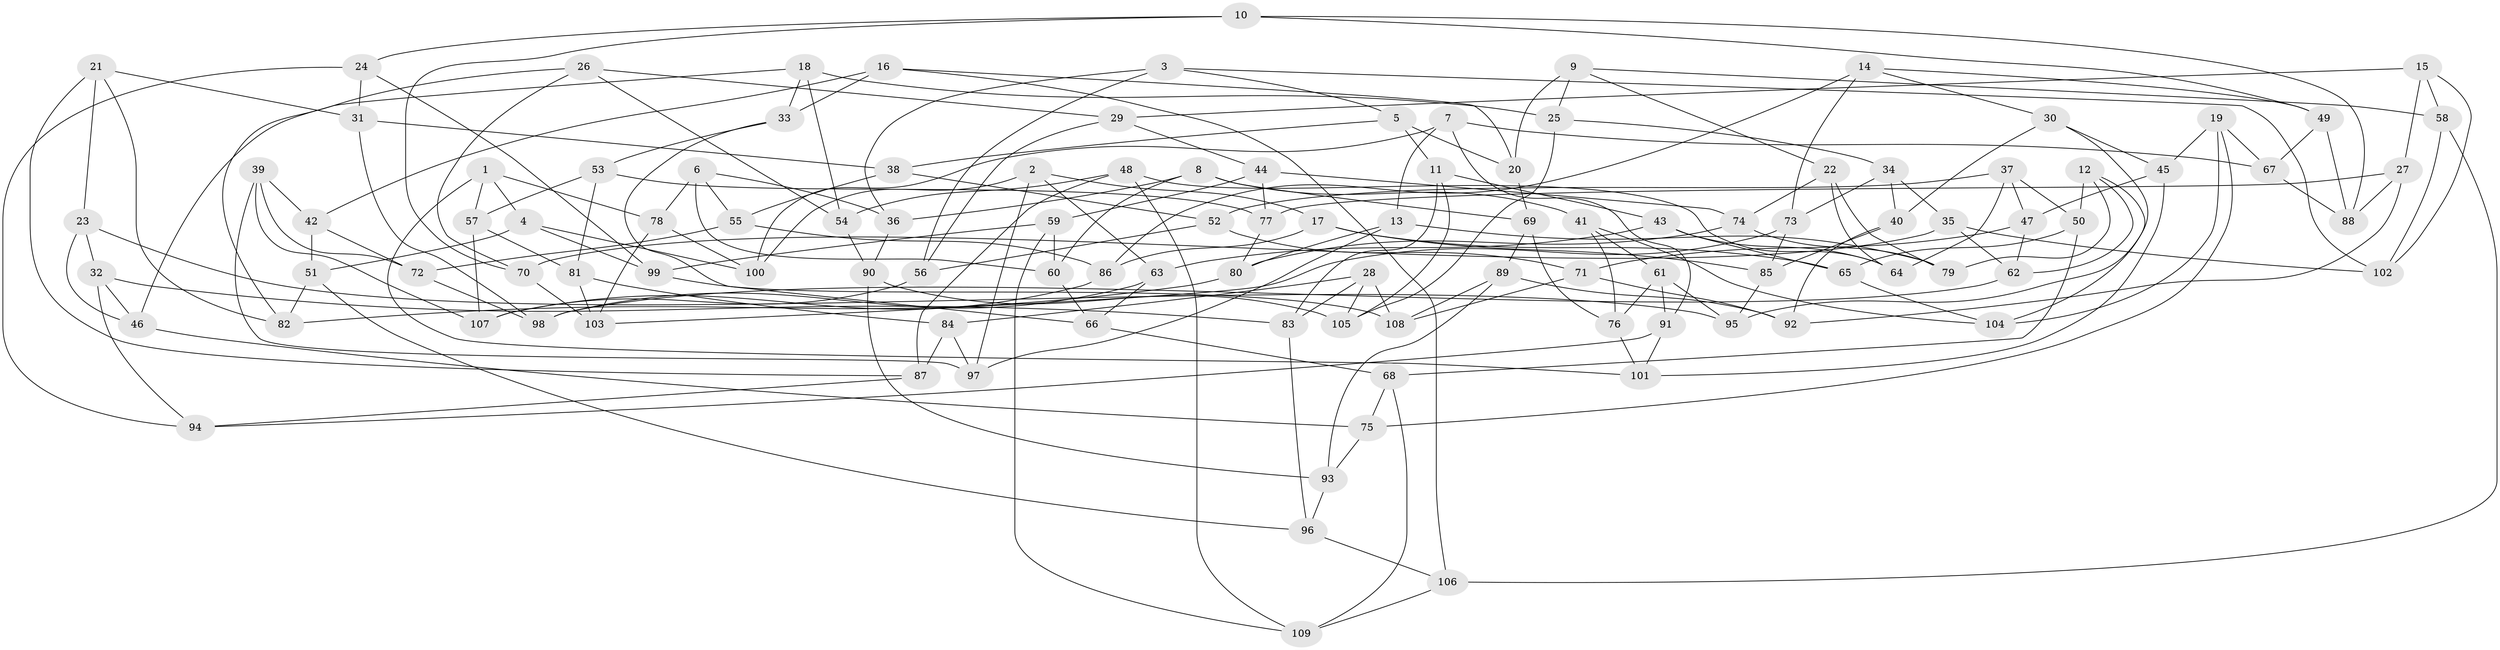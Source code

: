 // coarse degree distribution, {3: 0.1590909090909091, 11: 0.022727272727272728, 10: 0.13636363636363635, 6: 0.06818181818181818, 4: 0.38636363636363635, 8: 0.09090909090909091, 9: 0.022727272727272728, 7: 0.09090909090909091, 5: 0.022727272727272728}
// Generated by graph-tools (version 1.1) at 2025/53/03/04/25 22:53:47]
// undirected, 109 vertices, 218 edges
graph export_dot {
  node [color=gray90,style=filled];
  1;
  2;
  3;
  4;
  5;
  6;
  7;
  8;
  9;
  10;
  11;
  12;
  13;
  14;
  15;
  16;
  17;
  18;
  19;
  20;
  21;
  22;
  23;
  24;
  25;
  26;
  27;
  28;
  29;
  30;
  31;
  32;
  33;
  34;
  35;
  36;
  37;
  38;
  39;
  40;
  41;
  42;
  43;
  44;
  45;
  46;
  47;
  48;
  49;
  50;
  51;
  52;
  53;
  54;
  55;
  56;
  57;
  58;
  59;
  60;
  61;
  62;
  63;
  64;
  65;
  66;
  67;
  68;
  69;
  70;
  71;
  72;
  73;
  74;
  75;
  76;
  77;
  78;
  79;
  80;
  81;
  82;
  83;
  84;
  85;
  86;
  87;
  88;
  89;
  90;
  91;
  92;
  93;
  94;
  95;
  96;
  97;
  98;
  99;
  100;
  101;
  102;
  103;
  104;
  105;
  106;
  107;
  108;
  109;
  1 -- 4;
  1 -- 57;
  1 -- 101;
  1 -- 78;
  2 -- 100;
  2 -- 17;
  2 -- 63;
  2 -- 97;
  3 -- 102;
  3 -- 36;
  3 -- 56;
  3 -- 5;
  4 -- 100;
  4 -- 99;
  4 -- 51;
  5 -- 11;
  5 -- 20;
  5 -- 38;
  6 -- 55;
  6 -- 36;
  6 -- 78;
  6 -- 60;
  7 -- 91;
  7 -- 100;
  7 -- 67;
  7 -- 13;
  8 -- 36;
  8 -- 41;
  8 -- 60;
  8 -- 69;
  9 -- 20;
  9 -- 22;
  9 -- 58;
  9 -- 25;
  10 -- 49;
  10 -- 88;
  10 -- 24;
  10 -- 70;
  11 -- 43;
  11 -- 83;
  11 -- 105;
  12 -- 79;
  12 -- 50;
  12 -- 104;
  12 -- 62;
  13 -- 97;
  13 -- 79;
  13 -- 80;
  14 -- 49;
  14 -- 30;
  14 -- 73;
  14 -- 86;
  15 -- 58;
  15 -- 27;
  15 -- 102;
  15 -- 29;
  16 -- 20;
  16 -- 106;
  16 -- 42;
  16 -- 33;
  17 -- 85;
  17 -- 65;
  17 -- 86;
  18 -- 46;
  18 -- 33;
  18 -- 54;
  18 -- 25;
  19 -- 104;
  19 -- 45;
  19 -- 67;
  19 -- 75;
  20 -- 69;
  21 -- 23;
  21 -- 82;
  21 -- 31;
  21 -- 87;
  22 -- 74;
  22 -- 64;
  22 -- 79;
  23 -- 46;
  23 -- 95;
  23 -- 32;
  24 -- 99;
  24 -- 94;
  24 -- 31;
  25 -- 34;
  25 -- 105;
  26 -- 82;
  26 -- 54;
  26 -- 70;
  26 -- 29;
  27 -- 77;
  27 -- 88;
  27 -- 92;
  28 -- 83;
  28 -- 108;
  28 -- 105;
  28 -- 84;
  29 -- 56;
  29 -- 44;
  30 -- 45;
  30 -- 40;
  30 -- 95;
  31 -- 38;
  31 -- 98;
  32 -- 94;
  32 -- 46;
  32 -- 83;
  33 -- 53;
  33 -- 66;
  34 -- 40;
  34 -- 73;
  34 -- 35;
  35 -- 102;
  35 -- 70;
  35 -- 62;
  36 -- 90;
  37 -- 50;
  37 -- 52;
  37 -- 47;
  37 -- 64;
  38 -- 52;
  38 -- 55;
  39 -- 72;
  39 -- 107;
  39 -- 42;
  39 -- 97;
  40 -- 92;
  40 -- 85;
  41 -- 76;
  41 -- 104;
  41 -- 61;
  42 -- 72;
  42 -- 51;
  43 -- 64;
  43 -- 63;
  43 -- 65;
  44 -- 77;
  44 -- 74;
  44 -- 59;
  45 -- 47;
  45 -- 101;
  46 -- 75;
  47 -- 62;
  47 -- 71;
  48 -- 109;
  48 -- 87;
  48 -- 54;
  48 -- 64;
  49 -- 88;
  49 -- 67;
  50 -- 68;
  50 -- 65;
  51 -- 82;
  51 -- 96;
  52 -- 56;
  52 -- 71;
  53 -- 81;
  53 -- 77;
  53 -- 57;
  54 -- 90;
  55 -- 72;
  55 -- 86;
  56 -- 107;
  57 -- 107;
  57 -- 81;
  58 -- 102;
  58 -- 106;
  59 -- 109;
  59 -- 99;
  59 -- 60;
  60 -- 66;
  61 -- 95;
  61 -- 76;
  61 -- 91;
  62 -- 98;
  63 -- 66;
  63 -- 98;
  65 -- 104;
  66 -- 68;
  67 -- 88;
  68 -- 109;
  68 -- 75;
  69 -- 89;
  69 -- 76;
  70 -- 103;
  71 -- 92;
  71 -- 108;
  72 -- 98;
  73 -- 103;
  73 -- 85;
  74 -- 79;
  74 -- 80;
  75 -- 93;
  76 -- 101;
  77 -- 80;
  78 -- 100;
  78 -- 103;
  80 -- 82;
  81 -- 103;
  81 -- 84;
  83 -- 96;
  84 -- 97;
  84 -- 87;
  85 -- 95;
  86 -- 107;
  87 -- 94;
  89 -- 93;
  89 -- 108;
  89 -- 92;
  90 -- 93;
  90 -- 105;
  91 -- 101;
  91 -- 94;
  93 -- 96;
  96 -- 106;
  99 -- 108;
  106 -- 109;
}
